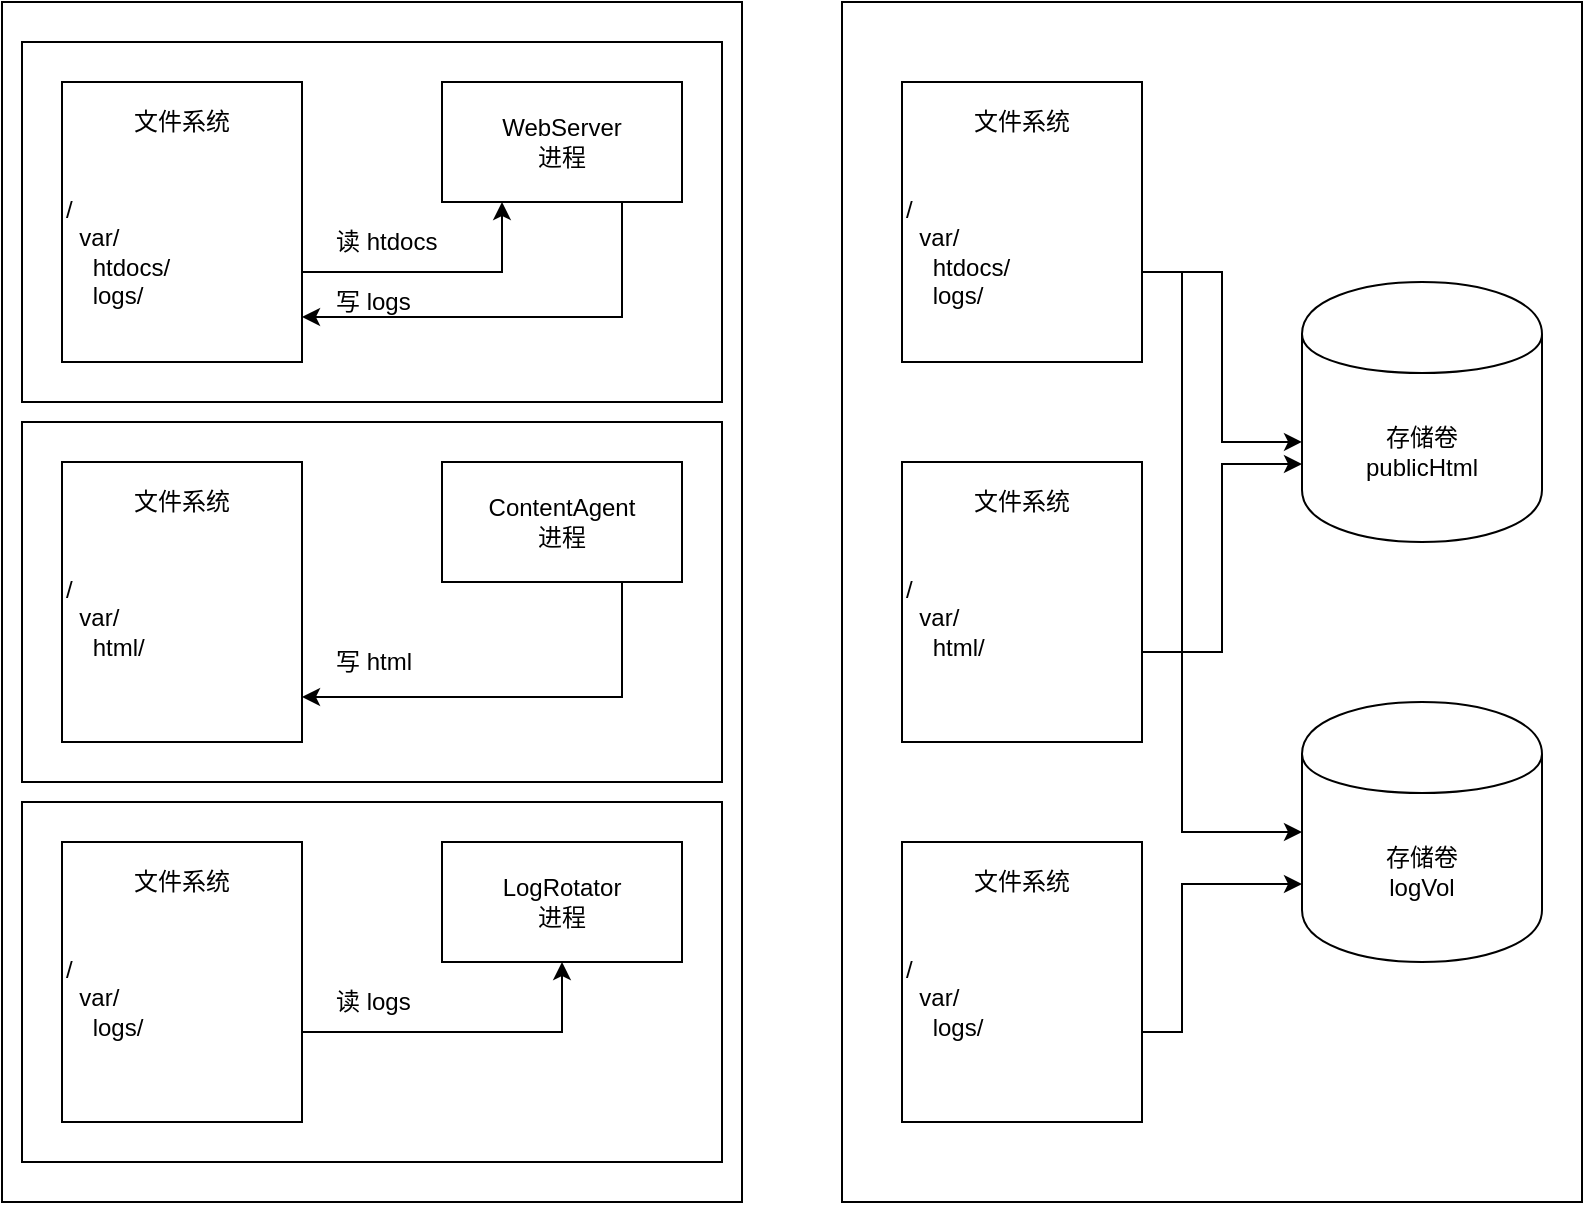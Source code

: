 <mxfile version="12.6.5" type="device"><diagram id="cLCt-Y4w8mn5rxh_Vy5p" name="Page-1"><mxGraphModel dx="1205" dy="696" grid="1" gridSize="10" guides="1" tooltips="1" connect="1" arrows="1" fold="1" page="1" pageScale="1" pageWidth="2339" pageHeight="3300" math="0" shadow="0"><root><mxCell id="0"/><mxCell id="1" parent="0"/><mxCell id="8GTeFpfB7iuBumq31k8H-1" value="" style="rounded=0;whiteSpace=wrap;html=1;" vertex="1" parent="1"><mxGeometry x="90" y="40" width="370" height="600" as="geometry"/></mxCell><mxCell id="8GTeFpfB7iuBumq31k8H-2" value="" style="rounded=0;whiteSpace=wrap;html=1;" vertex="1" parent="1"><mxGeometry x="100" y="60" width="350" height="180" as="geometry"/></mxCell><mxCell id="8GTeFpfB7iuBumq31k8H-3" value="" style="rounded=0;whiteSpace=wrap;html=1;" vertex="1" parent="1"><mxGeometry x="100" y="250" width="350" height="180" as="geometry"/></mxCell><mxCell id="8GTeFpfB7iuBumq31k8H-4" value="" style="rounded=0;whiteSpace=wrap;html=1;" vertex="1" parent="1"><mxGeometry x="100" y="440" width="350" height="180" as="geometry"/></mxCell><mxCell id="8GTeFpfB7iuBumq31k8H-5" value="" style="rounded=0;whiteSpace=wrap;html=1;" vertex="1" parent="1"><mxGeometry x="120" y="80" width="120" height="140" as="geometry"/></mxCell><mxCell id="8GTeFpfB7iuBumq31k8H-6" value="" style="rounded=0;whiteSpace=wrap;html=1;" vertex="1" parent="1"><mxGeometry x="120" y="270" width="120" height="140" as="geometry"/></mxCell><mxCell id="8GTeFpfB7iuBumq31k8H-7" value="" style="rounded=0;whiteSpace=wrap;html=1;" vertex="1" parent="1"><mxGeometry x="120" y="460" width="120" height="140" as="geometry"/></mxCell><mxCell id="8GTeFpfB7iuBumq31k8H-18" style="edgeStyle=orthogonalEdgeStyle;rounded=0;orthogonalLoop=1;jettySize=auto;html=1;entryX=1;entryY=0.75;entryDx=0;entryDy=0;" edge="1" parent="1" source="8GTeFpfB7iuBumq31k8H-8" target="8GTeFpfB7iuBumq31k8H-14"><mxGeometry relative="1" as="geometry"><Array as="points"><mxPoint x="400" y="198"/></Array></mxGeometry></mxCell><mxCell id="8GTeFpfB7iuBumq31k8H-8" value="WebServer&lt;br&gt;进程" style="rounded=0;whiteSpace=wrap;html=1;" vertex="1" parent="1"><mxGeometry x="310" y="80" width="120" height="60" as="geometry"/></mxCell><mxCell id="8GTeFpfB7iuBumq31k8H-22" style="edgeStyle=orthogonalEdgeStyle;rounded=0;orthogonalLoop=1;jettySize=auto;html=1;entryX=1;entryY=0.75;entryDx=0;entryDy=0;" edge="1" parent="1" source="8GTeFpfB7iuBumq31k8H-9" target="8GTeFpfB7iuBumq31k8H-15"><mxGeometry relative="1" as="geometry"><Array as="points"><mxPoint x="400" y="388"/></Array></mxGeometry></mxCell><mxCell id="8GTeFpfB7iuBumq31k8H-9" value="ContentAgent&lt;br&gt;进程" style="rounded=0;whiteSpace=wrap;html=1;" vertex="1" parent="1"><mxGeometry x="310" y="270" width="120" height="60" as="geometry"/></mxCell><mxCell id="8GTeFpfB7iuBumq31k8H-10" value="LogRotator&lt;br&gt;进程" style="rounded=0;whiteSpace=wrap;html=1;" vertex="1" parent="1"><mxGeometry x="310" y="460" width="120" height="60" as="geometry"/></mxCell><mxCell id="8GTeFpfB7iuBumq31k8H-11" value="文件系统" style="text;html=1;strokeColor=none;fillColor=none;align=center;verticalAlign=middle;whiteSpace=wrap;rounded=0;" vertex="1" parent="1"><mxGeometry x="145" y="90" width="70" height="20" as="geometry"/></mxCell><mxCell id="8GTeFpfB7iuBumq31k8H-12" value="文件系统" style="text;html=1;strokeColor=none;fillColor=none;align=center;verticalAlign=middle;whiteSpace=wrap;rounded=0;" vertex="1" parent="1"><mxGeometry x="145" y="280" width="70" height="20" as="geometry"/></mxCell><mxCell id="8GTeFpfB7iuBumq31k8H-13" value="文件系统" style="text;html=1;strokeColor=none;fillColor=none;align=center;verticalAlign=middle;whiteSpace=wrap;rounded=0;" vertex="1" parent="1"><mxGeometry x="145" y="470" width="70" height="20" as="geometry"/></mxCell><mxCell id="8GTeFpfB7iuBumq31k8H-15" value="/&lt;br&gt;&amp;nbsp; var/&lt;br&gt;&amp;nbsp; &amp;nbsp; html/" style="text;html=1;strokeColor=none;fillColor=none;align=left;verticalAlign=top;whiteSpace=wrap;rounded=0;" vertex="1" parent="1"><mxGeometry x="120" y="320" width="120" height="90" as="geometry"/></mxCell><mxCell id="8GTeFpfB7iuBumq31k8H-24" style="edgeStyle=orthogonalEdgeStyle;rounded=0;orthogonalLoop=1;jettySize=auto;html=1;entryX=0.5;entryY=1;entryDx=0;entryDy=0;" edge="1" parent="1" source="8GTeFpfB7iuBumq31k8H-16" target="8GTeFpfB7iuBumq31k8H-10"><mxGeometry relative="1" as="geometry"/></mxCell><mxCell id="8GTeFpfB7iuBumq31k8H-16" value="/&lt;br&gt;&amp;nbsp; var/&lt;br&gt;&amp;nbsp; &amp;nbsp; logs/" style="text;html=1;strokeColor=none;fillColor=none;align=left;verticalAlign=top;whiteSpace=wrap;rounded=0;" vertex="1" parent="1"><mxGeometry x="120" y="510" width="120" height="90" as="geometry"/></mxCell><mxCell id="8GTeFpfB7iuBumq31k8H-17" style="edgeStyle=orthogonalEdgeStyle;rounded=0;orthogonalLoop=1;jettySize=auto;html=1;entryX=0.25;entryY=1;entryDx=0;entryDy=0;" edge="1" parent="1" source="8GTeFpfB7iuBumq31k8H-14" target="8GTeFpfB7iuBumq31k8H-8"><mxGeometry relative="1" as="geometry"/></mxCell><mxCell id="8GTeFpfB7iuBumq31k8H-14" value="/&lt;br&gt;&amp;nbsp; var/&lt;br&gt;&amp;nbsp; &amp;nbsp; htdocs/&lt;br&gt;&amp;nbsp; &amp;nbsp; logs/" style="text;html=1;strokeColor=none;fillColor=none;align=left;verticalAlign=top;whiteSpace=wrap;rounded=0;" vertex="1" parent="1"><mxGeometry x="120" y="130" width="120" height="90" as="geometry"/></mxCell><mxCell id="8GTeFpfB7iuBumq31k8H-20" value="读 htdocs" style="text;html=1;strokeColor=none;fillColor=none;align=left;verticalAlign=middle;whiteSpace=wrap;rounded=0;" vertex="1" parent="1"><mxGeometry x="255" y="150" width="65" height="20" as="geometry"/></mxCell><mxCell id="8GTeFpfB7iuBumq31k8H-21" value="写 logs" style="text;html=1;strokeColor=none;fillColor=none;align=left;verticalAlign=middle;whiteSpace=wrap;rounded=0;" vertex="1" parent="1"><mxGeometry x="255" y="180" width="65" height="20" as="geometry"/></mxCell><mxCell id="8GTeFpfB7iuBumq31k8H-23" value="写 html" style="text;html=1;strokeColor=none;fillColor=none;align=left;verticalAlign=middle;whiteSpace=wrap;rounded=0;" vertex="1" parent="1"><mxGeometry x="255" y="360" width="65" height="20" as="geometry"/></mxCell><mxCell id="8GTeFpfB7iuBumq31k8H-25" value="读 logs" style="text;html=1;strokeColor=none;fillColor=none;align=left;verticalAlign=middle;whiteSpace=wrap;rounded=0;" vertex="1" parent="1"><mxGeometry x="255" y="530" width="65" height="20" as="geometry"/></mxCell><mxCell id="8GTeFpfB7iuBumq31k8H-26" value="" style="rounded=0;whiteSpace=wrap;html=1;" vertex="1" parent="1"><mxGeometry x="510" y="40" width="370" height="600" as="geometry"/></mxCell><mxCell id="8GTeFpfB7iuBumq31k8H-30" value="" style="rounded=0;whiteSpace=wrap;html=1;" vertex="1" parent="1"><mxGeometry x="540" y="80" width="120" height="140" as="geometry"/></mxCell><mxCell id="8GTeFpfB7iuBumq31k8H-31" value="" style="rounded=0;whiteSpace=wrap;html=1;" vertex="1" parent="1"><mxGeometry x="540" y="270" width="120" height="140" as="geometry"/></mxCell><mxCell id="8GTeFpfB7iuBumq31k8H-32" value="" style="rounded=0;whiteSpace=wrap;html=1;" vertex="1" parent="1"><mxGeometry x="540" y="460" width="120" height="140" as="geometry"/></mxCell><mxCell id="8GTeFpfB7iuBumq31k8H-38" value="文件系统" style="text;html=1;strokeColor=none;fillColor=none;align=center;verticalAlign=middle;whiteSpace=wrap;rounded=0;" vertex="1" parent="1"><mxGeometry x="565" y="90" width="70" height="20" as="geometry"/></mxCell><mxCell id="8GTeFpfB7iuBumq31k8H-39" value="文件系统" style="text;html=1;strokeColor=none;fillColor=none;align=center;verticalAlign=middle;whiteSpace=wrap;rounded=0;" vertex="1" parent="1"><mxGeometry x="565" y="280" width="70" height="20" as="geometry"/></mxCell><mxCell id="8GTeFpfB7iuBumq31k8H-40" value="文件系统" style="text;html=1;strokeColor=none;fillColor=none;align=center;verticalAlign=middle;whiteSpace=wrap;rounded=0;" vertex="1" parent="1"><mxGeometry x="565" y="470" width="70" height="20" as="geometry"/></mxCell><mxCell id="8GTeFpfB7iuBumq31k8H-55" style="edgeStyle=orthogonalEdgeStyle;rounded=0;orthogonalLoop=1;jettySize=auto;html=1;entryX=0;entryY=0.7;entryDx=0;entryDy=0;" edge="1" parent="1" source="8GTeFpfB7iuBumq31k8H-41" target="8GTeFpfB7iuBumq31k8H-52"><mxGeometry relative="1" as="geometry"/></mxCell><mxCell id="8GTeFpfB7iuBumq31k8H-41" value="/&lt;br&gt;&amp;nbsp; var/&lt;br&gt;&amp;nbsp; &amp;nbsp; html/" style="text;html=1;strokeColor=none;fillColor=none;align=left;verticalAlign=top;whiteSpace=wrap;rounded=0;" vertex="1" parent="1"><mxGeometry x="540" y="320" width="120" height="90" as="geometry"/></mxCell><mxCell id="8GTeFpfB7iuBumq31k8H-57" style="edgeStyle=orthogonalEdgeStyle;rounded=0;orthogonalLoop=1;jettySize=auto;html=1;entryX=0;entryY=0.7;entryDx=0;entryDy=0;" edge="1" parent="1" source="8GTeFpfB7iuBumq31k8H-43" target="8GTeFpfB7iuBumq31k8H-53"><mxGeometry relative="1" as="geometry"><Array as="points"><mxPoint x="680" y="555"/><mxPoint x="680" y="481"/></Array></mxGeometry></mxCell><mxCell id="8GTeFpfB7iuBumq31k8H-43" value="/&lt;br&gt;&amp;nbsp; var/&lt;br&gt;&amp;nbsp; &amp;nbsp; logs/" style="text;html=1;strokeColor=none;fillColor=none;align=left;verticalAlign=top;whiteSpace=wrap;rounded=0;" vertex="1" parent="1"><mxGeometry x="540" y="510" width="120" height="90" as="geometry"/></mxCell><mxCell id="8GTeFpfB7iuBumq31k8H-54" style="edgeStyle=orthogonalEdgeStyle;rounded=0;orthogonalLoop=1;jettySize=auto;html=1;entryX=0;entryY=0.615;entryDx=0;entryDy=0;entryPerimeter=0;" edge="1" parent="1" source="8GTeFpfB7iuBumq31k8H-45" target="8GTeFpfB7iuBumq31k8H-52"><mxGeometry relative="1" as="geometry"/></mxCell><mxCell id="8GTeFpfB7iuBumq31k8H-56" style="edgeStyle=orthogonalEdgeStyle;rounded=0;orthogonalLoop=1;jettySize=auto;html=1;entryX=0;entryY=0.5;entryDx=0;entryDy=0;" edge="1" parent="1" source="8GTeFpfB7iuBumq31k8H-45" target="8GTeFpfB7iuBumq31k8H-53"><mxGeometry relative="1" as="geometry"><Array as="points"><mxPoint x="680" y="175"/><mxPoint x="680" y="455"/></Array></mxGeometry></mxCell><mxCell id="8GTeFpfB7iuBumq31k8H-45" value="/&lt;br&gt;&amp;nbsp; var/&lt;br&gt;&amp;nbsp; &amp;nbsp; htdocs/&lt;br&gt;&amp;nbsp; &amp;nbsp; logs/" style="text;html=1;strokeColor=none;fillColor=none;align=left;verticalAlign=top;whiteSpace=wrap;rounded=0;" vertex="1" parent="1"><mxGeometry x="540" y="130" width="120" height="90" as="geometry"/></mxCell><mxCell id="8GTeFpfB7iuBumq31k8H-52" value="存储卷&lt;br&gt;publicHtml" style="shape=cylinder;whiteSpace=wrap;html=1;boundedLbl=1;backgroundOutline=1;align=center;" vertex="1" parent="1"><mxGeometry x="740" y="180" width="120" height="130" as="geometry"/></mxCell><mxCell id="8GTeFpfB7iuBumq31k8H-53" value="存储卷&lt;br&gt;logVol" style="shape=cylinder;whiteSpace=wrap;html=1;boundedLbl=1;backgroundOutline=1;align=center;" vertex="1" parent="1"><mxGeometry x="740" y="390" width="120" height="130" as="geometry"/></mxCell></root></mxGraphModel></diagram></mxfile>